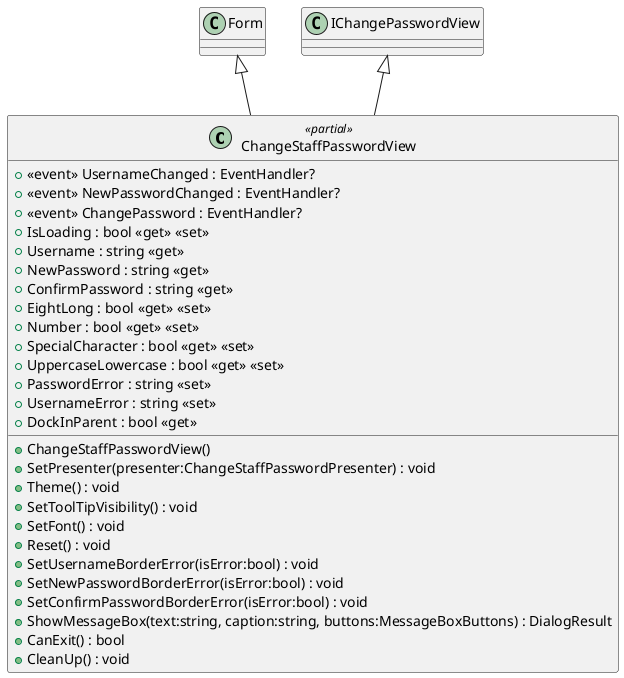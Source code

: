 @startuml
class ChangeStaffPasswordView <<partial>> {
    +  <<event>> UsernameChanged : EventHandler? 
    +  <<event>> NewPasswordChanged : EventHandler? 
    +  <<event>> ChangePassword : EventHandler? 
    + ChangeStaffPasswordView()
    + SetPresenter(presenter:ChangeStaffPasswordPresenter) : void
    + Theme() : void
    + SetToolTipVisibility() : void
    + SetFont() : void
    + IsLoading : bool <<get>> <<set>>
    + Username : string <<get>>
    + NewPassword : string <<get>>
    + ConfirmPassword : string <<get>>
    + Reset() : void
    + EightLong : bool <<get>> <<set>>
    + Number : bool <<get>> <<set>>
    + SpecialCharacter : bool <<get>> <<set>>
    + UppercaseLowercase : bool <<get>> <<set>>
    + PasswordError : string <<set>>
    + UsernameError : string <<set>>
    + SetUsernameBorderError(isError:bool) : void
    + SetNewPasswordBorderError(isError:bool) : void
    + SetConfirmPasswordBorderError(isError:bool) : void
    + DockInParent : bool <<get>>
    + ShowMessageBox(text:string, caption:string, buttons:MessageBoxButtons) : DialogResult
    + CanExit() : bool
    + CleanUp() : void
}
Form <|-- ChangeStaffPasswordView
IChangePasswordView <|-- ChangeStaffPasswordView
@enduml
